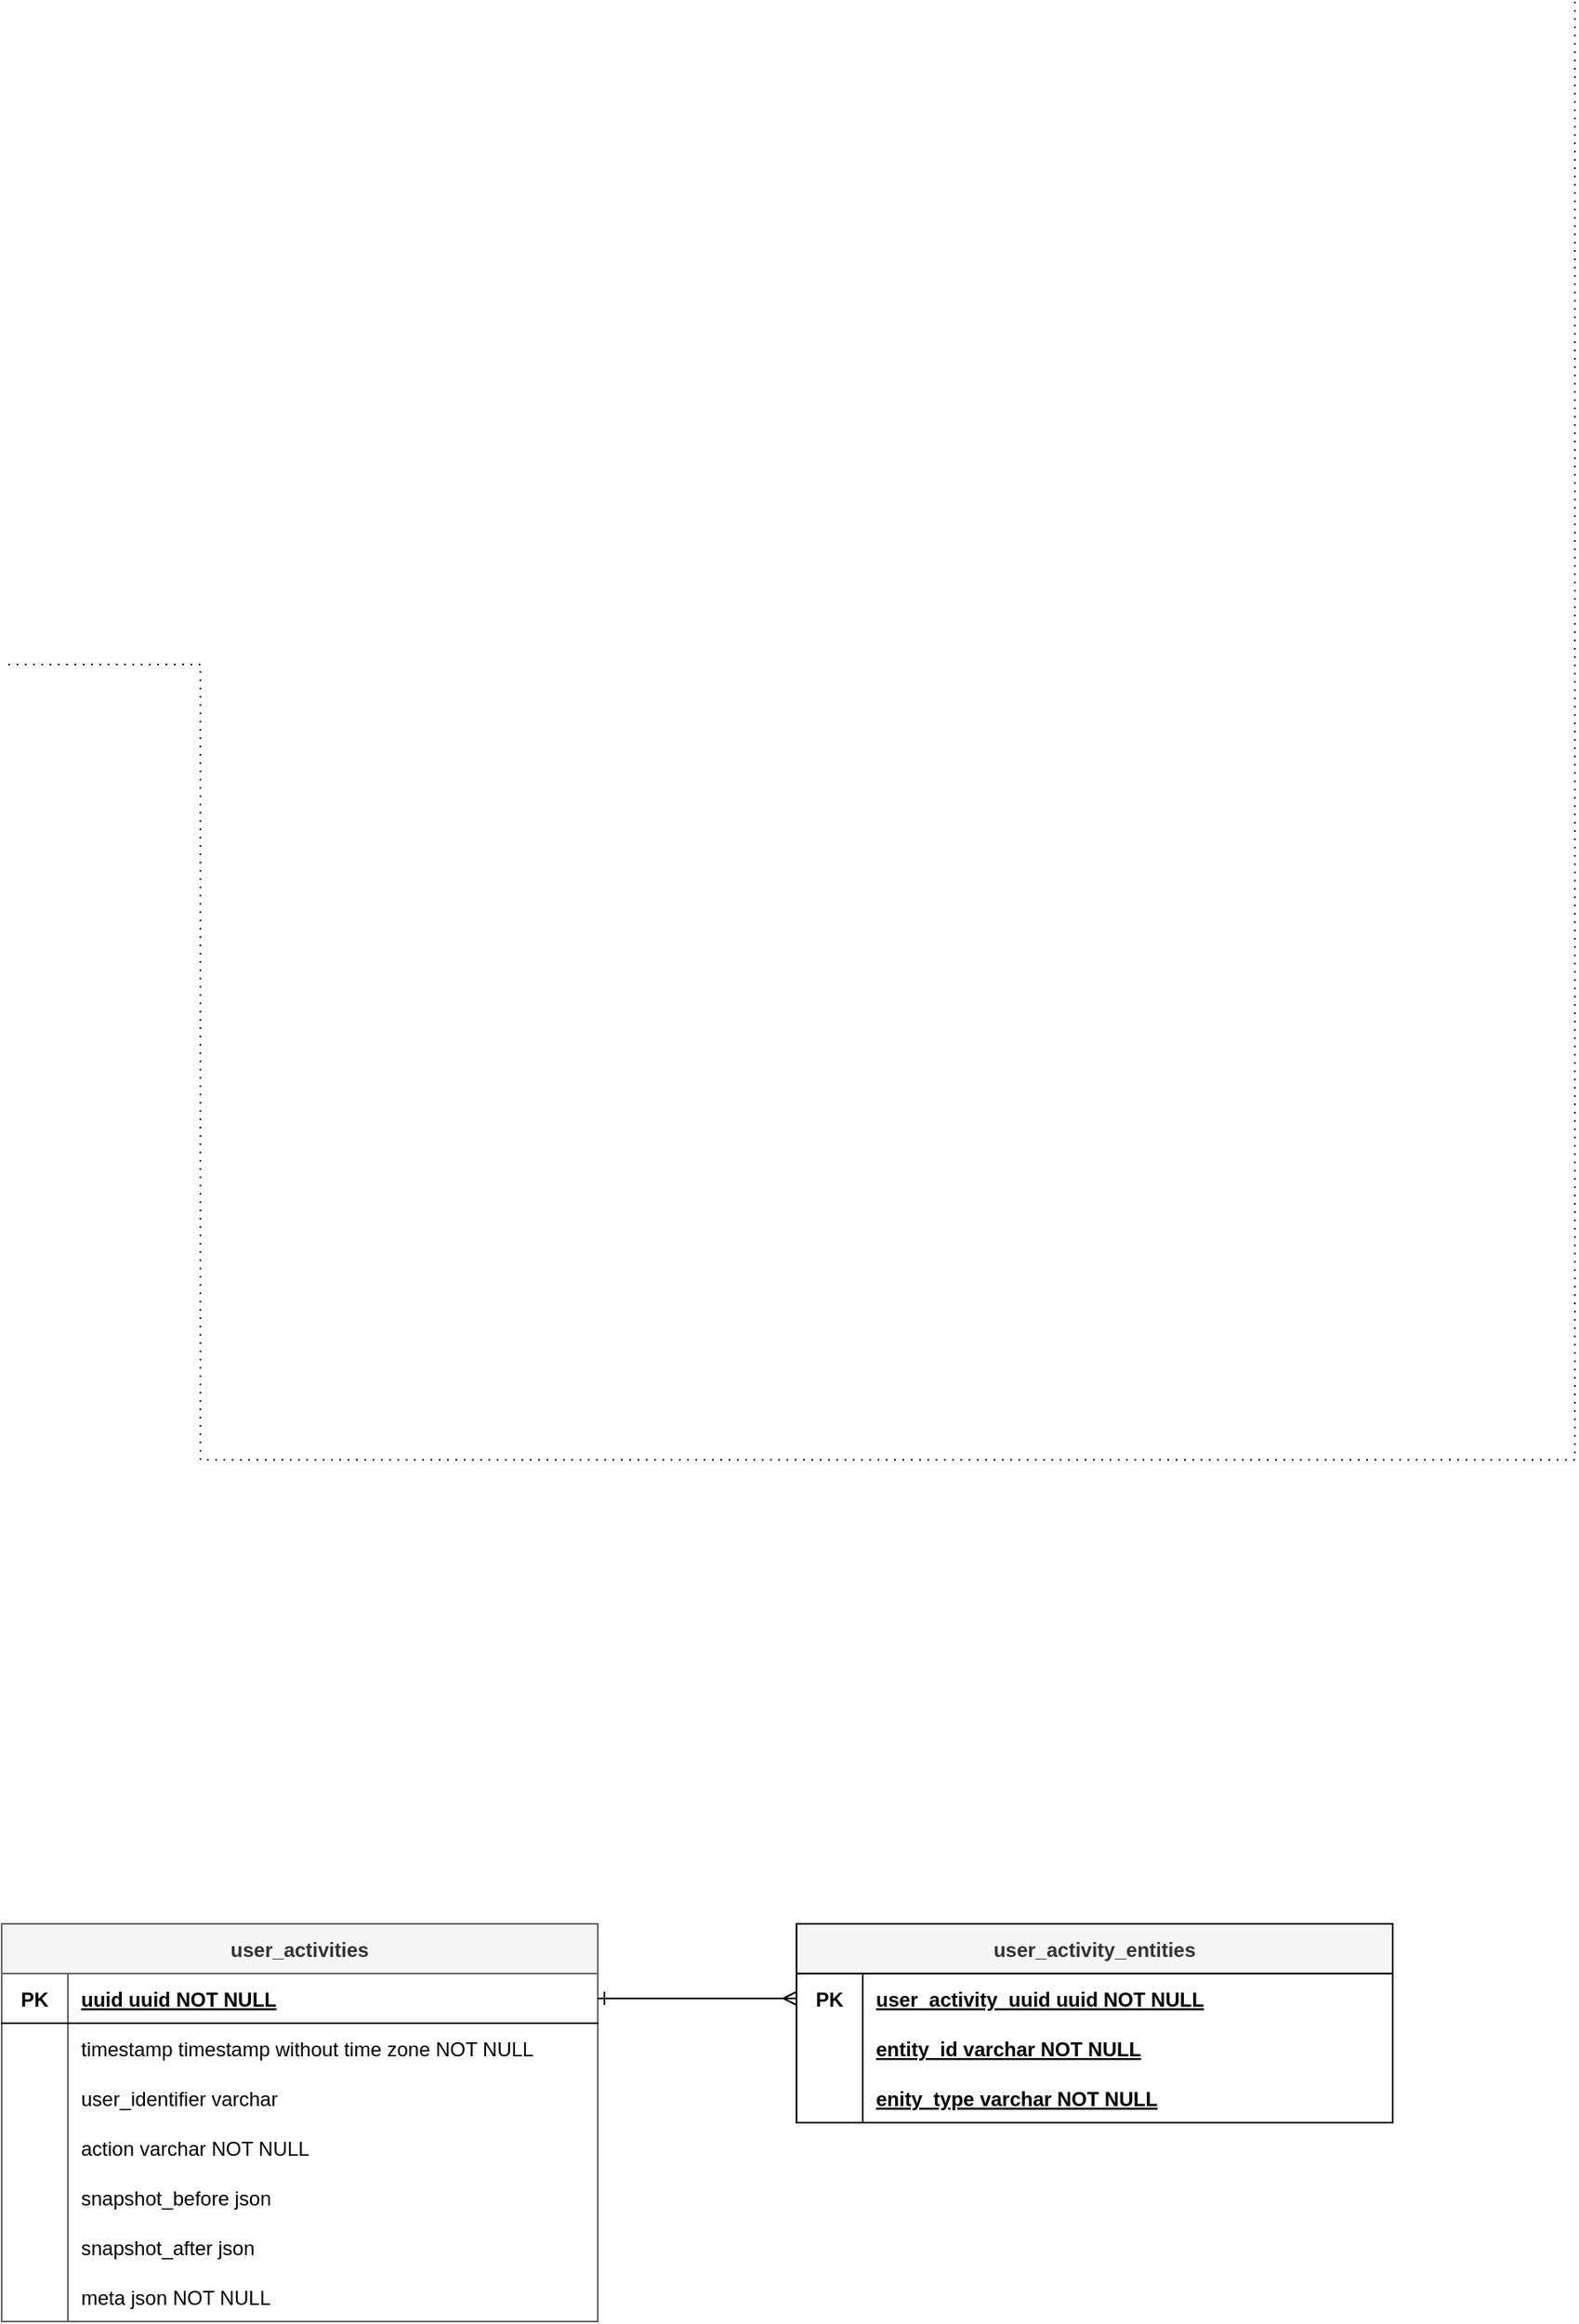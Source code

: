 <mxfile version="22.1.2" type="device">
  <diagram id="R2lEEEUBdFMjLlhIrx00" name="Page-1">
    <mxGraphModel dx="-5" dy="-903" grid="1" gridSize="10" guides="1" tooltips="1" connect="1" arrows="1" fold="1" page="0" pageScale="1" pageWidth="850" pageHeight="1100" math="0" shadow="0" extFonts="Permanent Marker^https://fonts.googleapis.com/css?family=Permanent+Marker">
      <root>
        <mxCell id="0" />
        <mxCell id="1" parent="0" />
        <mxCell id="bTUhzpZhpTAfi9-znQrQ-708" value="" style="fontSize=12;html=1;endArrow=none;rounded=0;dashed=1;dashPattern=1 4;endFill=0;edgeStyle=orthogonalEdgeStyle;" parent="1" source="bTUhzpZhpTAfi9-znQrQ-138" edge="1">
          <mxGeometry width="100" height="100" relative="1" as="geometry">
            <mxPoint x="2310" y="480" as="sourcePoint" />
            <mxPoint x="1361" y="880" as="targetPoint" />
            <Array as="points">
              <mxPoint x="1480" y="1360" />
              <mxPoint x="1480" y="880" />
            </Array>
          </mxGeometry>
        </mxCell>
        <mxCell id="bTUhzpZhpTAfi9-znQrQ-509" value="user_activities" style="shape=table;startSize=30;container=1;collapsible=1;childLayout=tableLayout;fixedRows=1;rowLines=0;fontStyle=1;align=center;resizeLast=1;fillColor=#f5f5f5;fontColor=#333333;strokeColor=#666666;" parent="1" vertex="1">
          <mxGeometry x="1360" y="1640" width="360" height="240" as="geometry" />
        </mxCell>
        <mxCell id="bTUhzpZhpTAfi9-znQrQ-510" value="" style="shape=partialRectangle;collapsible=0;dropTarget=0;pointerEvents=0;fillColor=none;points=[[0,0.5],[1,0.5]];portConstraint=eastwest;top=0;left=0;right=0;bottom=1;" parent="bTUhzpZhpTAfi9-znQrQ-509" vertex="1">
          <mxGeometry y="30" width="360" height="30" as="geometry" />
        </mxCell>
        <mxCell id="bTUhzpZhpTAfi9-znQrQ-511" value="PK" style="shape=partialRectangle;overflow=hidden;connectable=0;fillColor=none;top=0;left=0;bottom=0;right=0;fontStyle=1;" parent="bTUhzpZhpTAfi9-znQrQ-510" vertex="1">
          <mxGeometry width="40" height="30" as="geometry">
            <mxRectangle width="40" height="30" as="alternateBounds" />
          </mxGeometry>
        </mxCell>
        <mxCell id="bTUhzpZhpTAfi9-znQrQ-512" value="uuid uuid NOT NULL" style="shape=partialRectangle;overflow=hidden;connectable=0;fillColor=none;top=0;left=0;bottom=0;right=0;align=left;spacingLeft=6;fontStyle=5;" parent="bTUhzpZhpTAfi9-znQrQ-510" vertex="1">
          <mxGeometry x="40" width="320" height="30" as="geometry">
            <mxRectangle width="320" height="30" as="alternateBounds" />
          </mxGeometry>
        </mxCell>
        <mxCell id="bTUhzpZhpTAfi9-znQrQ-513" value="" style="shape=partialRectangle;collapsible=0;dropTarget=0;pointerEvents=0;fillColor=none;points=[[0,0.5],[1,0.5]];portConstraint=eastwest;top=0;left=0;right=0;bottom=0;" parent="bTUhzpZhpTAfi9-znQrQ-509" vertex="1">
          <mxGeometry y="60" width="360" height="30" as="geometry" />
        </mxCell>
        <mxCell id="bTUhzpZhpTAfi9-znQrQ-514" value="" style="shape=partialRectangle;overflow=hidden;connectable=0;fillColor=none;top=0;left=0;bottom=0;right=0;" parent="bTUhzpZhpTAfi9-znQrQ-513" vertex="1">
          <mxGeometry width="40" height="30" as="geometry">
            <mxRectangle width="40" height="30" as="alternateBounds" />
          </mxGeometry>
        </mxCell>
        <mxCell id="bTUhzpZhpTAfi9-znQrQ-515" value="timestamp timestamp without time zone NOT NULL" style="shape=partialRectangle;overflow=hidden;connectable=0;fillColor=none;top=0;left=0;bottom=0;right=0;align=left;spacingLeft=6;" parent="bTUhzpZhpTAfi9-znQrQ-513" vertex="1">
          <mxGeometry x="40" width="320" height="30" as="geometry">
            <mxRectangle width="320" height="30" as="alternateBounds" />
          </mxGeometry>
        </mxCell>
        <mxCell id="bTUhzpZhpTAfi9-znQrQ-516" style="shape=partialRectangle;collapsible=0;dropTarget=0;pointerEvents=0;fillColor=none;points=[[0,0.5],[1,0.5]];portConstraint=eastwest;top=0;left=0;right=0;bottom=0;" parent="bTUhzpZhpTAfi9-znQrQ-509" vertex="1">
          <mxGeometry y="90" width="360" height="30" as="geometry" />
        </mxCell>
        <mxCell id="bTUhzpZhpTAfi9-znQrQ-517" style="shape=partialRectangle;overflow=hidden;connectable=0;fillColor=none;top=0;left=0;bottom=0;right=0;" parent="bTUhzpZhpTAfi9-znQrQ-516" vertex="1">
          <mxGeometry width="40" height="30" as="geometry">
            <mxRectangle width="40" height="30" as="alternateBounds" />
          </mxGeometry>
        </mxCell>
        <mxCell id="bTUhzpZhpTAfi9-znQrQ-518" value="user_identifier varchar" style="shape=partialRectangle;overflow=hidden;connectable=0;fillColor=none;top=0;left=0;bottom=0;right=0;align=left;spacingLeft=6;" parent="bTUhzpZhpTAfi9-znQrQ-516" vertex="1">
          <mxGeometry x="40" width="320" height="30" as="geometry">
            <mxRectangle width="320" height="30" as="alternateBounds" />
          </mxGeometry>
        </mxCell>
        <mxCell id="bTUhzpZhpTAfi9-znQrQ-519" style="shape=partialRectangle;collapsible=0;dropTarget=0;pointerEvents=0;fillColor=none;points=[[0,0.5],[1,0.5]];portConstraint=eastwest;top=0;left=0;right=0;bottom=0;" parent="bTUhzpZhpTAfi9-znQrQ-509" vertex="1">
          <mxGeometry y="120" width="360" height="30" as="geometry" />
        </mxCell>
        <mxCell id="bTUhzpZhpTAfi9-znQrQ-520" style="shape=partialRectangle;overflow=hidden;connectable=0;fillColor=none;top=0;left=0;bottom=0;right=0;" parent="bTUhzpZhpTAfi9-znQrQ-519" vertex="1">
          <mxGeometry width="40" height="30" as="geometry">
            <mxRectangle width="40" height="30" as="alternateBounds" />
          </mxGeometry>
        </mxCell>
        <mxCell id="bTUhzpZhpTAfi9-znQrQ-521" value="action varchar NOT NULL" style="shape=partialRectangle;overflow=hidden;connectable=0;fillColor=none;top=0;left=0;bottom=0;right=0;align=left;spacingLeft=6;" parent="bTUhzpZhpTAfi9-znQrQ-519" vertex="1">
          <mxGeometry x="40" width="320" height="30" as="geometry">
            <mxRectangle width="320" height="30" as="alternateBounds" />
          </mxGeometry>
        </mxCell>
        <mxCell id="bTUhzpZhpTAfi9-znQrQ-525" style="shape=partialRectangle;collapsible=0;dropTarget=0;pointerEvents=0;fillColor=none;points=[[0,0.5],[1,0.5]];portConstraint=eastwest;top=0;left=0;right=0;bottom=0;" parent="bTUhzpZhpTAfi9-znQrQ-509" vertex="1">
          <mxGeometry y="150" width="360" height="30" as="geometry" />
        </mxCell>
        <mxCell id="bTUhzpZhpTAfi9-znQrQ-526" style="shape=partialRectangle;overflow=hidden;connectable=0;fillColor=none;top=0;left=0;bottom=0;right=0;" parent="bTUhzpZhpTAfi9-znQrQ-525" vertex="1">
          <mxGeometry width="40" height="30" as="geometry">
            <mxRectangle width="40" height="30" as="alternateBounds" />
          </mxGeometry>
        </mxCell>
        <mxCell id="bTUhzpZhpTAfi9-znQrQ-527" value="snapshot_before json" style="shape=partialRectangle;overflow=hidden;connectable=0;fillColor=none;top=0;left=0;bottom=0;right=0;align=left;spacingLeft=6;" parent="bTUhzpZhpTAfi9-znQrQ-525" vertex="1">
          <mxGeometry x="40" width="320" height="30" as="geometry">
            <mxRectangle width="320" height="30" as="alternateBounds" />
          </mxGeometry>
        </mxCell>
        <mxCell id="bTUhzpZhpTAfi9-znQrQ-528" style="shape=partialRectangle;collapsible=0;dropTarget=0;pointerEvents=0;fillColor=none;points=[[0,0.5],[1,0.5]];portConstraint=eastwest;top=0;left=0;right=0;bottom=0;" parent="bTUhzpZhpTAfi9-znQrQ-509" vertex="1">
          <mxGeometry y="180" width="360" height="30" as="geometry" />
        </mxCell>
        <mxCell id="bTUhzpZhpTAfi9-znQrQ-529" style="shape=partialRectangle;overflow=hidden;connectable=0;fillColor=none;top=0;left=0;bottom=0;right=0;" parent="bTUhzpZhpTAfi9-znQrQ-528" vertex="1">
          <mxGeometry width="40" height="30" as="geometry">
            <mxRectangle width="40" height="30" as="alternateBounds" />
          </mxGeometry>
        </mxCell>
        <mxCell id="bTUhzpZhpTAfi9-znQrQ-530" value="snapshot_after json" style="shape=partialRectangle;overflow=hidden;connectable=0;fillColor=none;top=0;left=0;bottom=0;right=0;align=left;spacingLeft=6;" parent="bTUhzpZhpTAfi9-znQrQ-528" vertex="1">
          <mxGeometry x="40" width="320" height="30" as="geometry">
            <mxRectangle width="320" height="30" as="alternateBounds" />
          </mxGeometry>
        </mxCell>
        <mxCell id="bTUhzpZhpTAfi9-znQrQ-531" style="shape=partialRectangle;collapsible=0;dropTarget=0;pointerEvents=0;fillColor=none;points=[[0,0.5],[1,0.5]];portConstraint=eastwest;top=0;left=0;right=0;bottom=0;" parent="bTUhzpZhpTAfi9-znQrQ-509" vertex="1">
          <mxGeometry y="210" width="360" height="30" as="geometry" />
        </mxCell>
        <mxCell id="bTUhzpZhpTAfi9-znQrQ-532" style="shape=partialRectangle;overflow=hidden;connectable=0;fillColor=none;top=0;left=0;bottom=0;right=0;" parent="bTUhzpZhpTAfi9-znQrQ-531" vertex="1">
          <mxGeometry width="40" height="30" as="geometry">
            <mxRectangle width="40" height="30" as="alternateBounds" />
          </mxGeometry>
        </mxCell>
        <mxCell id="bTUhzpZhpTAfi9-znQrQ-533" value="meta json NOT NULL" style="shape=partialRectangle;overflow=hidden;connectable=0;fillColor=none;top=0;left=0;bottom=0;right=0;align=left;spacingLeft=6;" parent="bTUhzpZhpTAfi9-znQrQ-531" vertex="1">
          <mxGeometry x="40" width="320" height="30" as="geometry">
            <mxRectangle width="320" height="30" as="alternateBounds" />
          </mxGeometry>
        </mxCell>
        <mxCell id="XGAFAMkMBTGPmGfgRaDn-1" value="user_activity_entities" style="shape=table;startSize=30;container=1;collapsible=1;childLayout=tableLayout;fixedRows=1;rowLines=0;fontStyle=1;align=center;resizeLast=1;fillColor=#f5f5f5;fontColor=#333333;strokeColor=default;" vertex="1" parent="1">
          <mxGeometry x="1840" y="1640" width="360" height="120" as="geometry" />
        </mxCell>
        <mxCell id="XGAFAMkMBTGPmGfgRaDn-8" style="shape=partialRectangle;collapsible=0;dropTarget=0;pointerEvents=0;fillColor=none;points=[[0,0.5],[1,0.5]];portConstraint=eastwest;top=0;left=0;right=0;bottom=0;" vertex="1" parent="XGAFAMkMBTGPmGfgRaDn-1">
          <mxGeometry y="30" width="360" height="30" as="geometry" />
        </mxCell>
        <mxCell id="XGAFAMkMBTGPmGfgRaDn-9" value="PK" style="shape=partialRectangle;overflow=hidden;connectable=0;fillColor=none;top=0;left=0;bottom=0;right=0;fontStyle=1" vertex="1" parent="XGAFAMkMBTGPmGfgRaDn-8">
          <mxGeometry width="40" height="30" as="geometry">
            <mxRectangle width="40" height="30" as="alternateBounds" />
          </mxGeometry>
        </mxCell>
        <mxCell id="XGAFAMkMBTGPmGfgRaDn-10" value="user_activity_uuid uuid NOT NULL" style="shape=partialRectangle;overflow=hidden;connectable=0;fillColor=none;top=0;left=0;bottom=0;right=0;align=left;spacingLeft=6;fontStyle=5" vertex="1" parent="XGAFAMkMBTGPmGfgRaDn-8">
          <mxGeometry x="40" width="320" height="30" as="geometry">
            <mxRectangle width="320" height="30" as="alternateBounds" />
          </mxGeometry>
        </mxCell>
        <mxCell id="XGAFAMkMBTGPmGfgRaDn-5" value="" style="shape=partialRectangle;collapsible=0;dropTarget=0;pointerEvents=0;fillColor=none;points=[[0,0.5],[1,0.5]];portConstraint=eastwest;top=0;left=0;right=0;bottom=0;" vertex="1" parent="XGAFAMkMBTGPmGfgRaDn-1">
          <mxGeometry y="60" width="360" height="30" as="geometry" />
        </mxCell>
        <mxCell id="XGAFAMkMBTGPmGfgRaDn-6" value="" style="shape=partialRectangle;overflow=hidden;connectable=0;fillColor=none;top=0;left=0;bottom=0;right=0;" vertex="1" parent="XGAFAMkMBTGPmGfgRaDn-5">
          <mxGeometry width="40" height="30" as="geometry">
            <mxRectangle width="40" height="30" as="alternateBounds" />
          </mxGeometry>
        </mxCell>
        <mxCell id="XGAFAMkMBTGPmGfgRaDn-7" value="entity_id varchar NOT NULL" style="shape=partialRectangle;overflow=hidden;connectable=0;fillColor=none;top=0;left=0;bottom=0;right=0;align=left;spacingLeft=6;fontStyle=5" vertex="1" parent="XGAFAMkMBTGPmGfgRaDn-5">
          <mxGeometry x="40" width="320" height="30" as="geometry">
            <mxRectangle width="320" height="30" as="alternateBounds" />
          </mxGeometry>
        </mxCell>
        <mxCell id="XGAFAMkMBTGPmGfgRaDn-2" value="" style="shape=partialRectangle;collapsible=0;dropTarget=0;pointerEvents=0;fillColor=none;points=[[0,0.5],[1,0.5]];portConstraint=eastwest;top=0;left=0;right=0;bottom=1;strokeColor=default;" vertex="1" parent="XGAFAMkMBTGPmGfgRaDn-1">
          <mxGeometry y="90" width="360" height="30" as="geometry" />
        </mxCell>
        <mxCell id="XGAFAMkMBTGPmGfgRaDn-3" value="" style="shape=partialRectangle;overflow=hidden;connectable=0;fillColor=none;top=0;left=0;bottom=0;right=0;fontStyle=1;" vertex="1" parent="XGAFAMkMBTGPmGfgRaDn-2">
          <mxGeometry width="40" height="30" as="geometry">
            <mxRectangle width="40" height="30" as="alternateBounds" />
          </mxGeometry>
        </mxCell>
        <mxCell id="XGAFAMkMBTGPmGfgRaDn-4" value="enity_type varchar NOT NULL" style="shape=partialRectangle;overflow=hidden;connectable=0;fillColor=none;top=0;left=0;bottom=0;right=0;align=left;spacingLeft=6;fontStyle=5;strokeColor=default;" vertex="1" parent="XGAFAMkMBTGPmGfgRaDn-2">
          <mxGeometry x="40" width="320" height="30" as="geometry">
            <mxRectangle width="320" height="30" as="alternateBounds" />
          </mxGeometry>
        </mxCell>
        <mxCell id="XGAFAMkMBTGPmGfgRaDn-32" style="edgeStyle=orthogonalEdgeStyle;rounded=0;orthogonalLoop=1;jettySize=auto;html=1;entryX=0;entryY=0.5;entryDx=0;entryDy=0;endArrow=ERmany;endFill=0;startArrow=ERone;startFill=0;" edge="1" parent="1" source="bTUhzpZhpTAfi9-znQrQ-510" target="XGAFAMkMBTGPmGfgRaDn-8">
          <mxGeometry relative="1" as="geometry" />
        </mxCell>
      </root>
    </mxGraphModel>
  </diagram>
</mxfile>
